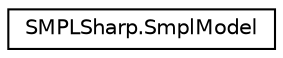 digraph "Иерархия классов. Графический вид."
{
  edge [fontname="Helvetica",fontsize="10",labelfontname="Helvetica",labelfontsize="10"];
  node [fontname="Helvetica",fontsize="10",shape=record];
  rankdir="LR";
  Node1 [label="SMPLSharp.SmplModel",height=0.2,width=0.4,color="black", fillcolor="white", style="filled",URL="$df/d34/class_s_m_p_l_sharp_1_1_smpl_model.html",tooltip="Simulation model. Provides set of function for building event-based, discrete-event simulation model ..."];
}
